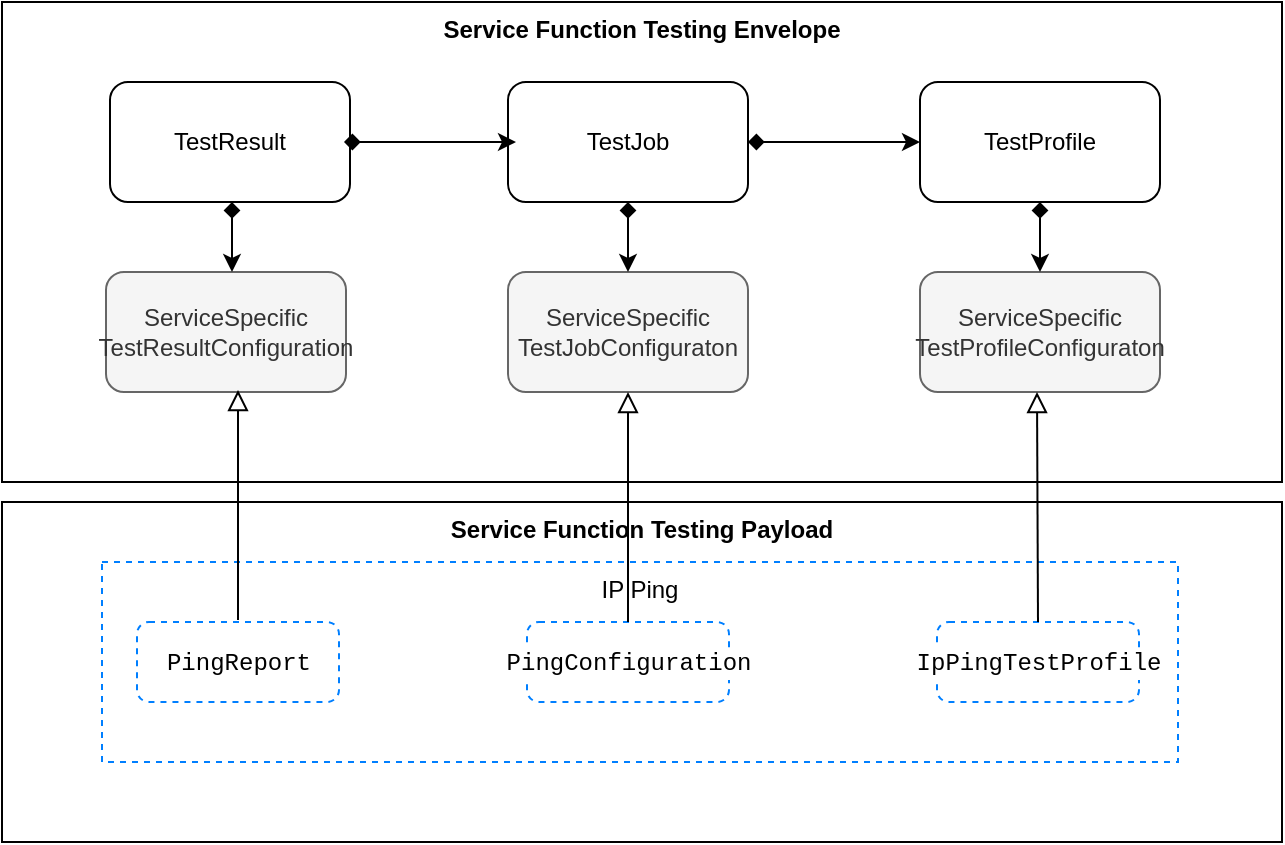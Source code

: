 <mxfile version="22.1.21" type="device">
  <diagram id="xbJyrwv9yIP62h8_PHgp" name="Page-1">
    <mxGraphModel dx="1864" dy="1095" grid="1" gridSize="10" guides="1" tooltips="1" connect="1" arrows="1" fold="1" page="1" pageScale="1" pageWidth="1169" pageHeight="827" math="0" shadow="0">
      <root>
        <mxCell id="0" />
        <mxCell id="1" parent="0" />
        <mxCell id="ltWMZJDPjPNoV4Ph2O7P-1" value="&lt;b&gt;Service Function Testing Envelope&lt;/b&gt;" style="rounded=0;whiteSpace=wrap;html=1;verticalAlign=top;" parent="1" vertex="1">
          <mxGeometry x="70" y="20" width="640" height="240" as="geometry" />
        </mxCell>
        <mxCell id="ltWMZJDPjPNoV4Ph2O7P-2" value="TestJob" style="rounded=1;whiteSpace=wrap;html=1;" parent="1" vertex="1">
          <mxGeometry x="323" y="60" width="120" height="60" as="geometry" />
        </mxCell>
        <mxCell id="ltWMZJDPjPNoV4Ph2O7P-3" value="TestProfile" style="rounded=1;whiteSpace=wrap;html=1;" parent="1" vertex="1">
          <mxGeometry x="529" y="60" width="120" height="60" as="geometry" />
        </mxCell>
        <mxCell id="ltWMZJDPjPNoV4Ph2O7P-4" value="ServiceSpecific&lt;br&gt;TestJobConfiguraton" style="rounded=1;html=1;whiteSpace=wrap;fillColor=#f5f5f5;strokeColor=#666666;fontColor=#333333;" parent="1" vertex="1">
          <mxGeometry x="323" y="155" width="120" height="60" as="geometry" />
        </mxCell>
        <mxCell id="ltWMZJDPjPNoV4Ph2O7P-5" value="" style="endArrow=classic;html=1;startArrow=diamond;startFill=1;exitX=0.5;exitY=1;exitDx=0;exitDy=0;entryX=0.5;entryY=0;entryDx=0;entryDy=0;" parent="1" source="ltWMZJDPjPNoV4Ph2O7P-2" target="ltWMZJDPjPNoV4Ph2O7P-4" edge="1">
          <mxGeometry width="50" height="50" relative="1" as="geometry">
            <mxPoint x="428" y="310" as="sourcePoint" />
            <mxPoint x="478" y="260" as="targetPoint" />
          </mxGeometry>
        </mxCell>
        <mxCell id="ltWMZJDPjPNoV4Ph2O7P-6" value="" style="endArrow=classic;html=1;startArrow=diamond;startFill=1;exitX=1;exitY=0.5;exitDx=0;exitDy=0;" parent="1" source="ltWMZJDPjPNoV4Ph2O7P-2" target="ltWMZJDPjPNoV4Ph2O7P-3" edge="1">
          <mxGeometry width="50" height="50" relative="1" as="geometry">
            <mxPoint x="393" y="130" as="sourcePoint" />
            <mxPoint x="393" y="165" as="targetPoint" />
          </mxGeometry>
        </mxCell>
        <mxCell id="ltWMZJDPjPNoV4Ph2O7P-7" value="ServiceSpecific&lt;br&gt;TestProfileConfiguraton" style="rounded=1;whiteSpace=wrap;html=1;fillColor=#f5f5f5;strokeColor=#666666;fontColor=#333333;" parent="1" vertex="1">
          <mxGeometry x="529" y="155" width="120" height="60" as="geometry" />
        </mxCell>
        <mxCell id="ltWMZJDPjPNoV4Ph2O7P-8" value="" style="endArrow=classic;html=1;startArrow=diamond;startFill=1;exitX=0.5;exitY=1;exitDx=0;exitDy=0;entryX=0.5;entryY=0;entryDx=0;entryDy=0;" parent="1" source="ltWMZJDPjPNoV4Ph2O7P-3" target="ltWMZJDPjPNoV4Ph2O7P-7" edge="1">
          <mxGeometry width="50" height="50" relative="1" as="geometry">
            <mxPoint x="393" y="260" as="sourcePoint" />
            <mxPoint x="393" y="225" as="targetPoint" />
          </mxGeometry>
        </mxCell>
        <mxCell id="ltWMZJDPjPNoV4Ph2O7P-9" value="&lt;b&gt;Service Function Testing Payload&lt;/b&gt;" style="rounded=0;whiteSpace=wrap;html=1;verticalAlign=top;" parent="1" vertex="1">
          <mxGeometry x="70" y="270" width="640" height="170" as="geometry" />
        </mxCell>
        <mxCell id="ltWMZJDPjPNoV4Ph2O7P-12" value="IP Ping" style="rounded=0;whiteSpace=wrap;html=1;dashed=1;strokeColor=#007FFF;verticalAlign=top;" parent="1" vertex="1">
          <mxGeometry x="120" y="300" width="538" height="100" as="geometry" />
        </mxCell>
        <mxCell id="ltWMZJDPjPNoV4Ph2O7P-13" value="&lt;div style=&quot;background-color: rgb(255, 255, 255); font-family: Consolas, &amp;quot;Courier New&amp;quot;, monospace; font-size: 12px; line-height: 16px;&quot;&gt;PingConfiguration&lt;/div&gt;" style="rounded=1;whiteSpace=wrap;html=1;dashed=1;strokeColor=#007FFF;fontSize=11;" parent="1" vertex="1">
          <mxGeometry x="332.5" y="330" width="101" height="40" as="geometry" />
        </mxCell>
        <mxCell id="ltWMZJDPjPNoV4Ph2O7P-14" value="&lt;div style=&quot;background-color: rgb(255, 255, 255); font-family: Consolas, &amp;quot;Courier New&amp;quot;, monospace; font-size: 12px; line-height: 16px;&quot;&gt;IpPingTestProfile&lt;/div&gt;" style="rounded=1;whiteSpace=wrap;html=1;dashed=1;strokeColor=#007FFF;fontSize=11;" parent="1" vertex="1">
          <mxGeometry x="537.5" y="330" width="101" height="40" as="geometry" />
        </mxCell>
        <mxCell id="ltWMZJDPjPNoV4Ph2O7P-25" value="" style="endArrow=block;html=1;fontSize=11;endFill=0;exitX=0.5;exitY=0;exitDx=0;exitDy=0;entryX=0.5;entryY=1;entryDx=0;entryDy=0;endSize=8;" parent="1" source="ltWMZJDPjPNoV4Ph2O7P-13" target="ltWMZJDPjPNoV4Ph2O7P-4" edge="1">
          <mxGeometry width="50" height="50" relative="1" as="geometry">
            <mxPoint x="268" y="530" as="sourcePoint" />
            <mxPoint x="318" y="480" as="targetPoint" />
          </mxGeometry>
        </mxCell>
        <mxCell id="nzFjk0uRN22iCQyKMfL5-1" value="" style="endArrow=block;html=1;fontSize=11;endFill=0;exitX=0.5;exitY=0;exitDx=0;exitDy=0;entryX=0.5;entryY=1;entryDx=0;entryDy=0;endSize=8;" parent="1" source="ltWMZJDPjPNoV4Ph2O7P-14" edge="1">
          <mxGeometry width="50" height="50" relative="1" as="geometry">
            <mxPoint x="587.5" y="360" as="sourcePoint" />
            <mxPoint x="587.5" y="215" as="targetPoint" />
          </mxGeometry>
        </mxCell>
        <mxCell id="ViMkdBZBa2LQk3v5yZSK-2" value="TestResult" style="rounded=1;whiteSpace=wrap;html=1;" parent="1" vertex="1">
          <mxGeometry x="124" y="60" width="120" height="60" as="geometry" />
        </mxCell>
        <mxCell id="ViMkdBZBa2LQk3v5yZSK-3" value="" style="endArrow=classic;html=1;startArrow=diamond;startFill=1;exitX=1;exitY=0.5;exitDx=0;exitDy=0;endFill=1;" parent="1" edge="1">
          <mxGeometry width="50" height="50" relative="1" as="geometry">
            <mxPoint x="241" y="90" as="sourcePoint" />
            <mxPoint x="327" y="90" as="targetPoint" />
          </mxGeometry>
        </mxCell>
        <mxCell id="ViMkdBZBa2LQk3v5yZSK-4" value="ServiceSpecific&lt;br&gt;TestResultConfiguration" style="rounded=1;html=1;fillColor=#f5f5f5;strokeColor=#666666;fontColor=#333333;whiteSpace=wrap;" parent="1" vertex="1">
          <mxGeometry x="122" y="155" width="120" height="60" as="geometry" />
        </mxCell>
        <mxCell id="ViMkdBZBa2LQk3v5yZSK-5" value="&lt;div style=&quot;background-color: rgb(255, 255, 255); font-family: Consolas, &amp;quot;Courier New&amp;quot;, monospace; font-size: 12px; line-height: 16px;&quot;&gt;PingReport&lt;/div&gt;" style="rounded=1;whiteSpace=wrap;html=1;dashed=1;strokeColor=#007FFF;fontSize=11;" parent="1" vertex="1">
          <mxGeometry x="137.5" y="330" width="101" height="40" as="geometry" />
        </mxCell>
        <mxCell id="ViMkdBZBa2LQk3v5yZSK-6" value="" style="endArrow=block;html=1;fontSize=11;endFill=0;exitX=0.5;exitY=0;exitDx=0;exitDy=0;entryX=0.5;entryY=1;entryDx=0;entryDy=0;endSize=8;" parent="1" edge="1">
          <mxGeometry width="50" height="50" relative="1" as="geometry">
            <mxPoint x="188" y="329" as="sourcePoint" />
            <mxPoint x="188" y="214" as="targetPoint" />
          </mxGeometry>
        </mxCell>
        <mxCell id="ViMkdBZBa2LQk3v5yZSK-7" value="" style="endArrow=classic;html=1;startArrow=diamond;startFill=1;exitX=0.5;exitY=1;exitDx=0;exitDy=0;entryX=0.5;entryY=0;entryDx=0;entryDy=0;" parent="1" edge="1">
          <mxGeometry width="50" height="50" relative="1" as="geometry">
            <mxPoint x="185" y="120" as="sourcePoint" />
            <mxPoint x="185" y="155" as="targetPoint" />
          </mxGeometry>
        </mxCell>
      </root>
    </mxGraphModel>
  </diagram>
</mxfile>
